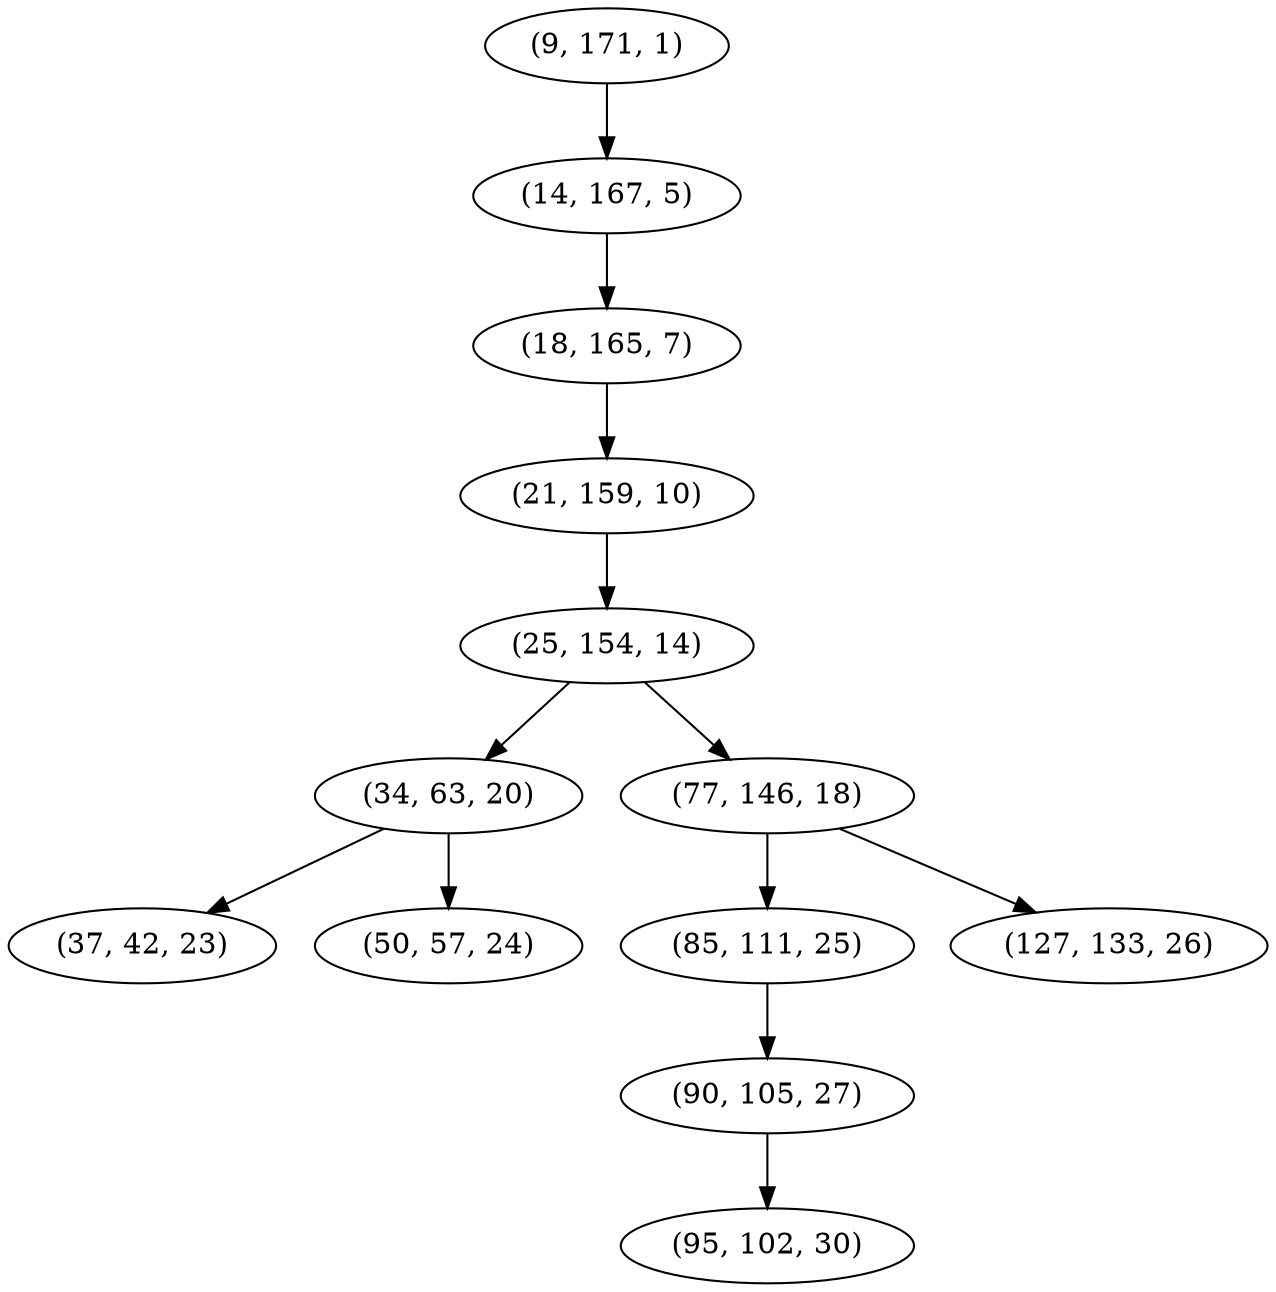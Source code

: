 digraph tree {
    "(9, 171, 1)";
    "(14, 167, 5)";
    "(18, 165, 7)";
    "(21, 159, 10)";
    "(25, 154, 14)";
    "(34, 63, 20)";
    "(37, 42, 23)";
    "(50, 57, 24)";
    "(77, 146, 18)";
    "(85, 111, 25)";
    "(90, 105, 27)";
    "(95, 102, 30)";
    "(127, 133, 26)";
    "(9, 171, 1)" -> "(14, 167, 5)";
    "(14, 167, 5)" -> "(18, 165, 7)";
    "(18, 165, 7)" -> "(21, 159, 10)";
    "(21, 159, 10)" -> "(25, 154, 14)";
    "(25, 154, 14)" -> "(34, 63, 20)";
    "(25, 154, 14)" -> "(77, 146, 18)";
    "(34, 63, 20)" -> "(37, 42, 23)";
    "(34, 63, 20)" -> "(50, 57, 24)";
    "(77, 146, 18)" -> "(85, 111, 25)";
    "(77, 146, 18)" -> "(127, 133, 26)";
    "(85, 111, 25)" -> "(90, 105, 27)";
    "(90, 105, 27)" -> "(95, 102, 30)";
}
